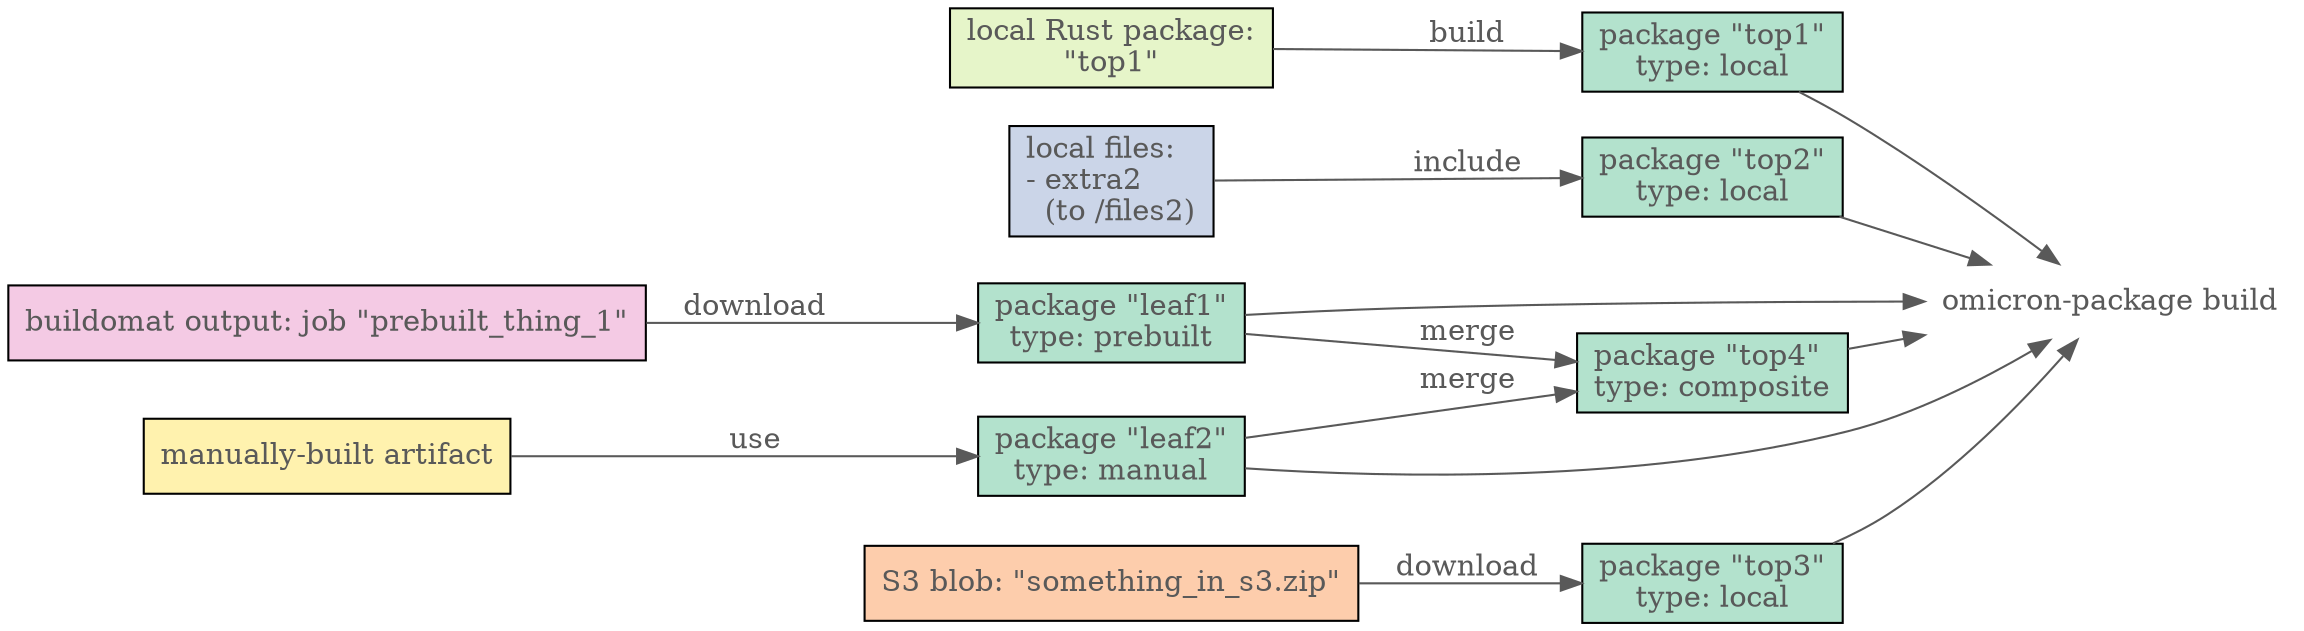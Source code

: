 digraph {
    rankdir="RL"
    0 [ label = "omicron-package build" fontcolor=gray35 shape=plaintext]
    1 [ label = "package \"leaf1\"\ltype: prebuilt" fontcolor="/gray35" pencolor="/gray35" colorscheme=pastel28 fillcolor=1 style=filled shape=box]
    2 [ label = "package \"leaf2\"\ltype: manual" fontcolor="/gray35" pencolor="/gray35" colorscheme=pastel28 fillcolor=1 style=filled shape=box]
    3 [ label = "package \"top1\"\ltype: local" fontcolor="/gray35" pencolor="/gray35" colorscheme=pastel28 fillcolor=1 style=filled shape=box]
    4 [ label = "package \"top2\"\ltype: local" fontcolor="/gray35" pencolor="/gray35" colorscheme=pastel28 fillcolor=1 style=filled shape=box]
    5 [ label = "package \"top3\"\ltype: local" fontcolor="/gray35" pencolor="/gray35" colorscheme=pastel28 fillcolor=1 style=filled shape=box]
    6 [ label = "package \"top4\"\ltype: composite" fontcolor="/gray35" pencolor="/gray35" colorscheme=pastel28 fillcolor=1 style=filled shape=box]
    7 [ label = "buildomat output: job \"prebuilt_thing_1\"" fontcolor="/gray35" pencolor="/gray35" colorscheme=pastel28 fillcolor=4 style=filled shape=box]
    8 [ label = "manually-built artifact" fontcolor="/gray35" pencolor="/gray35" colorscheme=pastel28 fillcolor=6 style=filled shape=box]
    9 [ label = "local Rust package:\l\"top1\"" fontcolor="/gray35" pencolor="/gray35" colorscheme=pastel28 fillcolor=5 style=filled shape=box]
    10 [ label = "local files:\l- extra2\l  (to /files2)\l" fontcolor="/gray35" pencolor="/gray35" colorscheme=pastel28 fillcolor=3 style=filled shape=box]
    11 [ label = "S3 blob: \"something_in_s3.zip\"" fontcolor="/gray35" pencolor="/gray35" colorscheme=pastel28 fillcolor=2 style=filled shape=box]
    0 -> 1 [ label = "" dir=back color=gray35 fontcolor=gray35]
    0 -> 2 [ label = "" dir=back color=gray35 fontcolor=gray35]
    0 -> 3 [ label = "" dir=back color=gray35 fontcolor=gray35]
    0 -> 4 [ label = "" dir=back color=gray35 fontcolor=gray35]
    0 -> 5 [ label = "" dir=back color=gray35 fontcolor=gray35]
    0 -> 6 [ label = "" dir=back color=gray35 fontcolor=gray35]
    1 -> 7 [ label = "download" dir=back color=gray35 fontcolor=gray35]
    2 -> 8 [ label = "use" dir=back color=gray35 fontcolor=gray35]
    3 -> 9 [ label = "build" dir=back color=gray35 fontcolor=gray35]
    4 -> 10 [ label = "include" dir=back color=gray35 fontcolor=gray35]
    5 -> 11 [ label = "download" dir=back color=gray35 fontcolor=gray35]
    6 -> 1 [ label = "merge" dir=back color=gray35 fontcolor=gray35]
    6 -> 2 [ label = "merge" dir=back color=gray35 fontcolor=gray35]
}
